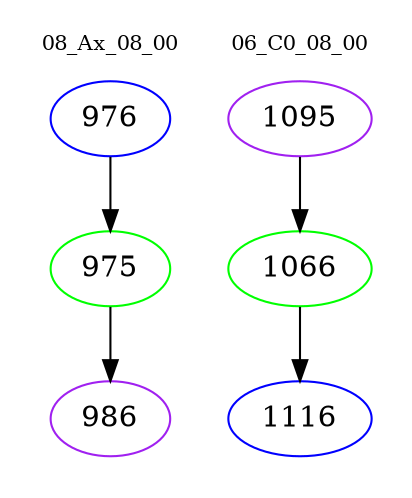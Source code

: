 digraph{
subgraph cluster_0 {
color = white
label = "08_Ax_08_00";
fontsize=10;
T0_976 [label="976", color="blue"]
T0_976 -> T0_975 [color="black"]
T0_975 [label="975", color="green"]
T0_975 -> T0_986 [color="black"]
T0_986 [label="986", color="purple"]
}
subgraph cluster_1 {
color = white
label = "06_C0_08_00";
fontsize=10;
T1_1095 [label="1095", color="purple"]
T1_1095 -> T1_1066 [color="black"]
T1_1066 [label="1066", color="green"]
T1_1066 -> T1_1116 [color="black"]
T1_1116 [label="1116", color="blue"]
}
}
